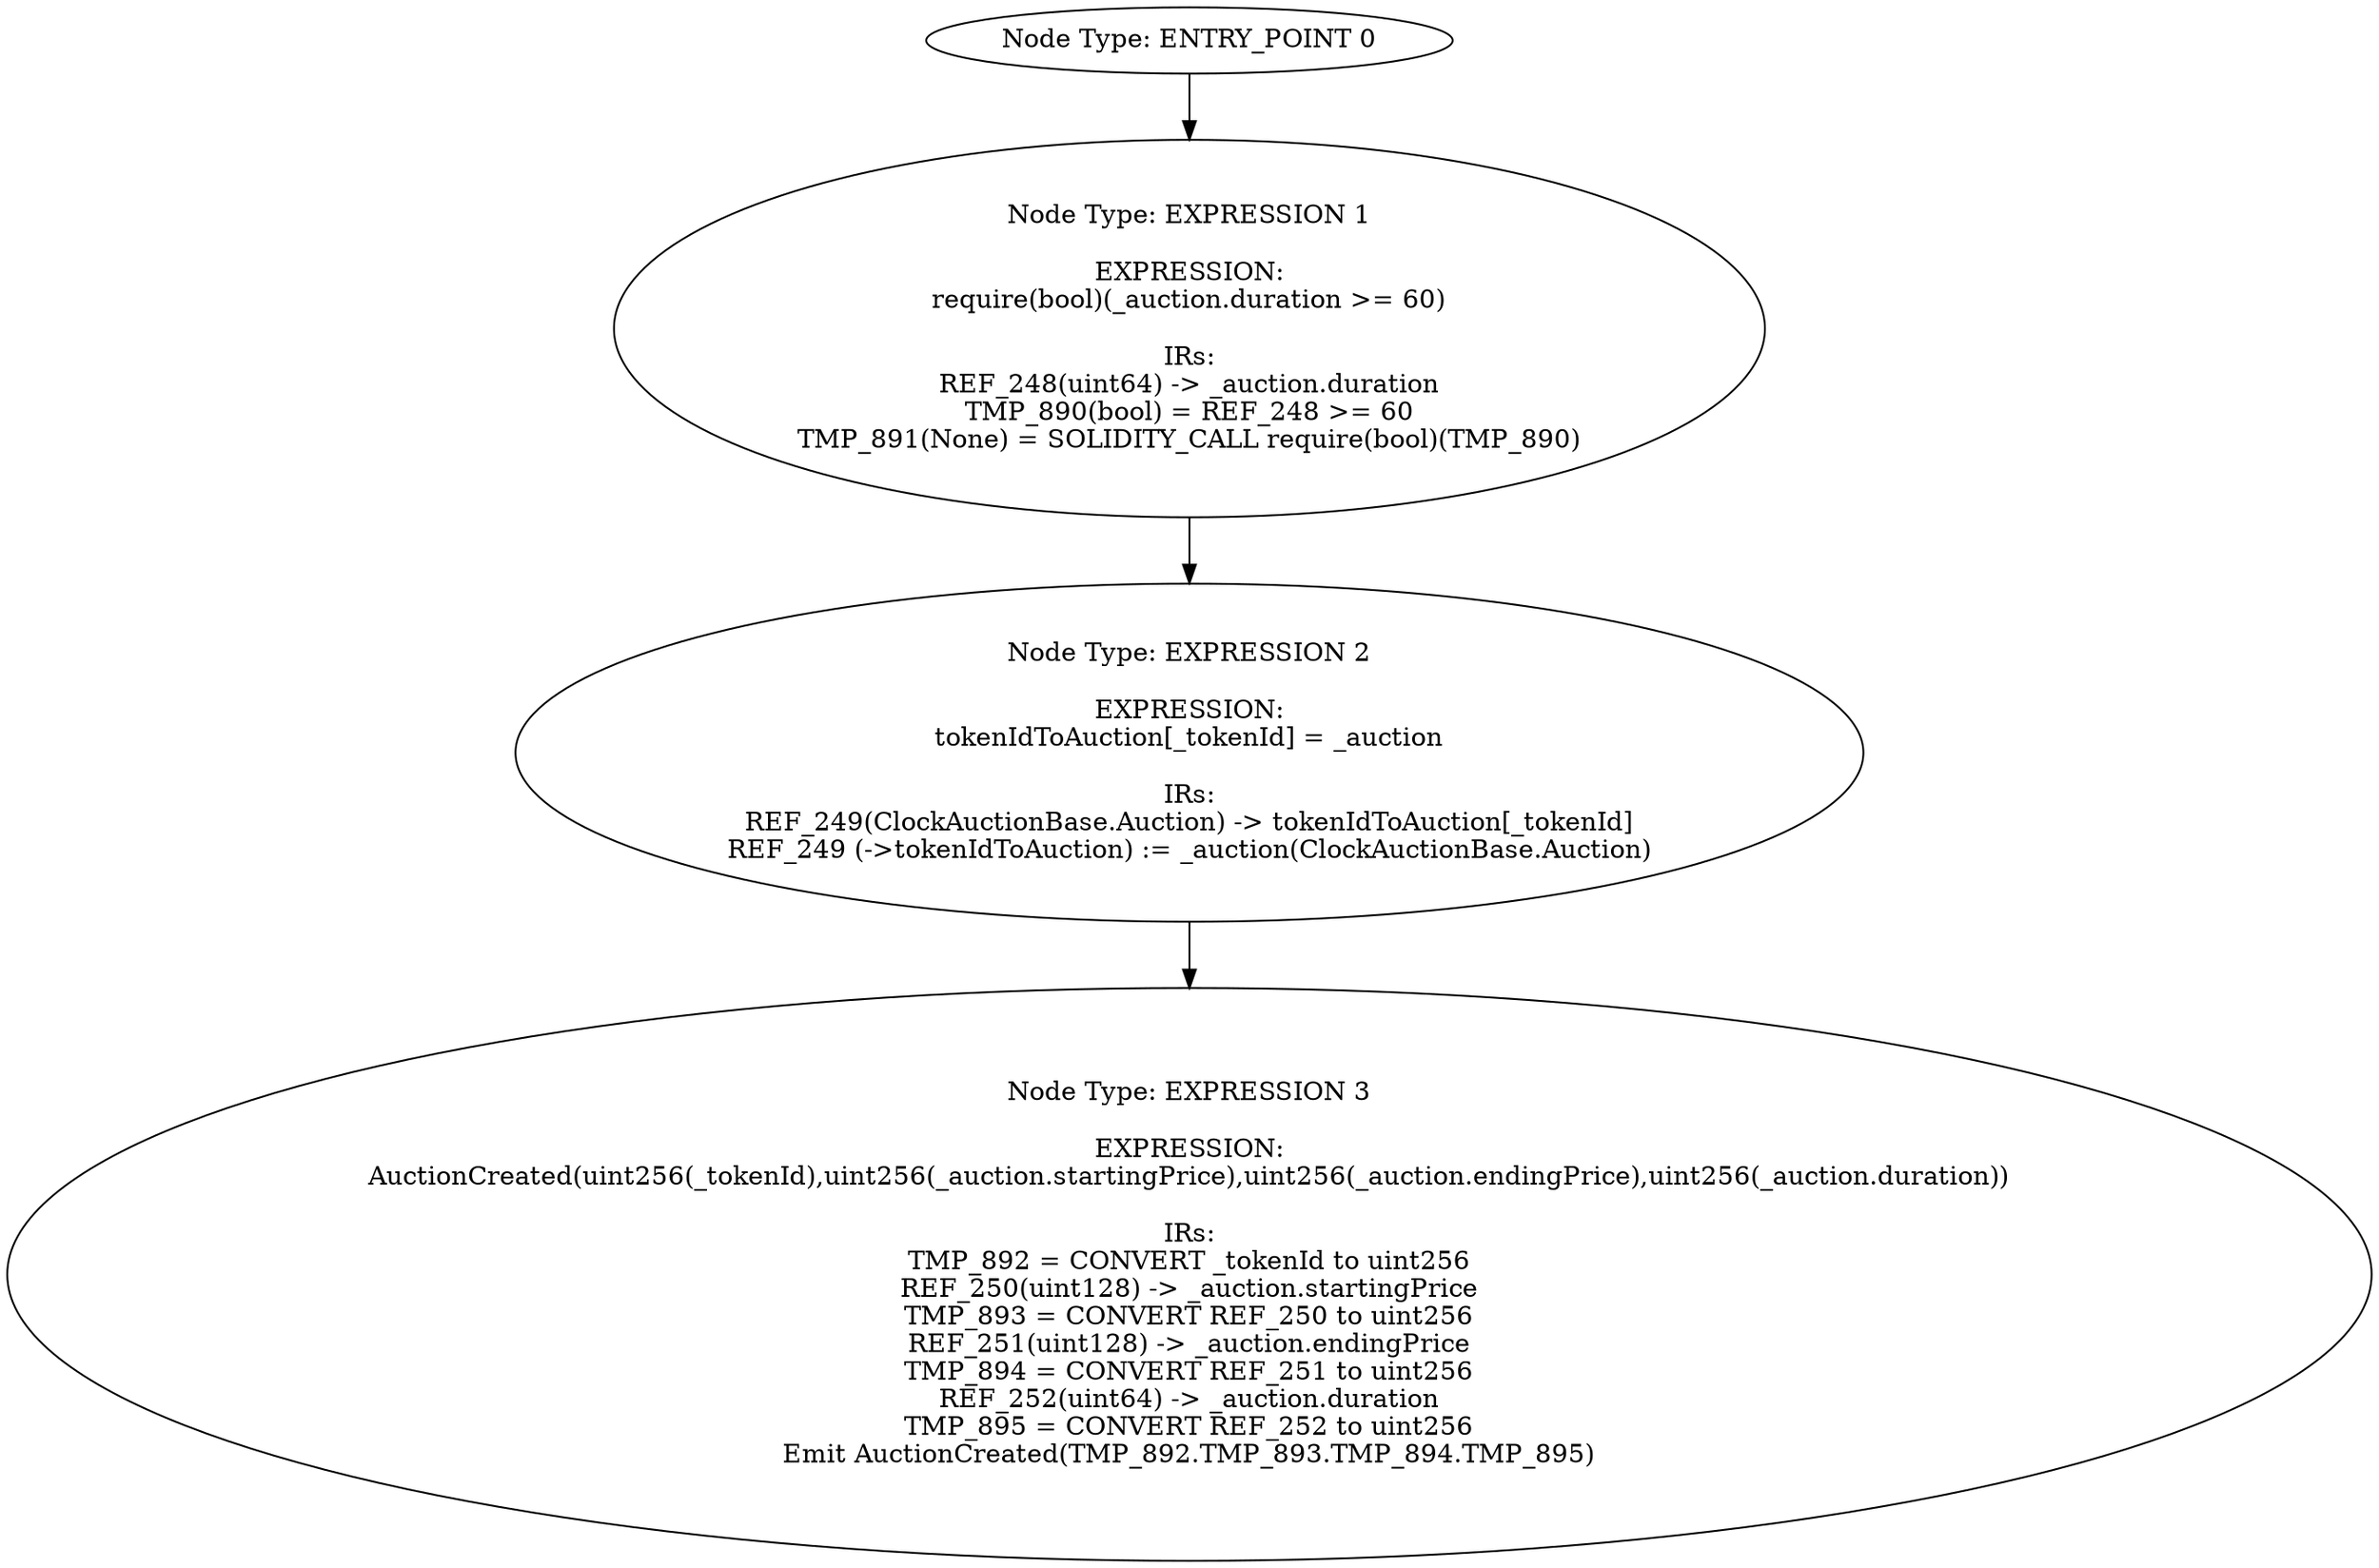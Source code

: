 digraph{
0[label="Node Type: ENTRY_POINT 0
"];
0->1;
1[label="Node Type: EXPRESSION 1

EXPRESSION:
require(bool)(_auction.duration >= 60)

IRs:
REF_248(uint64) -> _auction.duration
TMP_890(bool) = REF_248 >= 60
TMP_891(None) = SOLIDITY_CALL require(bool)(TMP_890)"];
1->2;
2[label="Node Type: EXPRESSION 2

EXPRESSION:
tokenIdToAuction[_tokenId] = _auction

IRs:
REF_249(ClockAuctionBase.Auction) -> tokenIdToAuction[_tokenId]
REF_249 (->tokenIdToAuction) := _auction(ClockAuctionBase.Auction)"];
2->3;
3[label="Node Type: EXPRESSION 3

EXPRESSION:
AuctionCreated(uint256(_tokenId),uint256(_auction.startingPrice),uint256(_auction.endingPrice),uint256(_auction.duration))

IRs:
TMP_892 = CONVERT _tokenId to uint256
REF_250(uint128) -> _auction.startingPrice
TMP_893 = CONVERT REF_250 to uint256
REF_251(uint128) -> _auction.endingPrice
TMP_894 = CONVERT REF_251 to uint256
REF_252(uint64) -> _auction.duration
TMP_895 = CONVERT REF_252 to uint256
Emit AuctionCreated(TMP_892.TMP_893.TMP_894.TMP_895)"];
}
